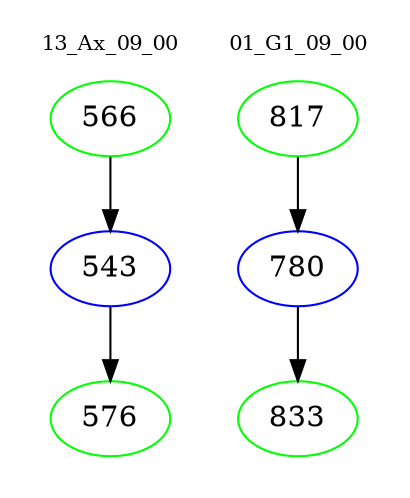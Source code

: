 digraph{
subgraph cluster_0 {
color = white
label = "13_Ax_09_00";
fontsize=10;
T0_566 [label="566", color="green"]
T0_566 -> T0_543 [color="black"]
T0_543 [label="543", color="blue"]
T0_543 -> T0_576 [color="black"]
T0_576 [label="576", color="green"]
}
subgraph cluster_1 {
color = white
label = "01_G1_09_00";
fontsize=10;
T1_817 [label="817", color="green"]
T1_817 -> T1_780 [color="black"]
T1_780 [label="780", color="blue"]
T1_780 -> T1_833 [color="black"]
T1_833 [label="833", color="green"]
}
}
